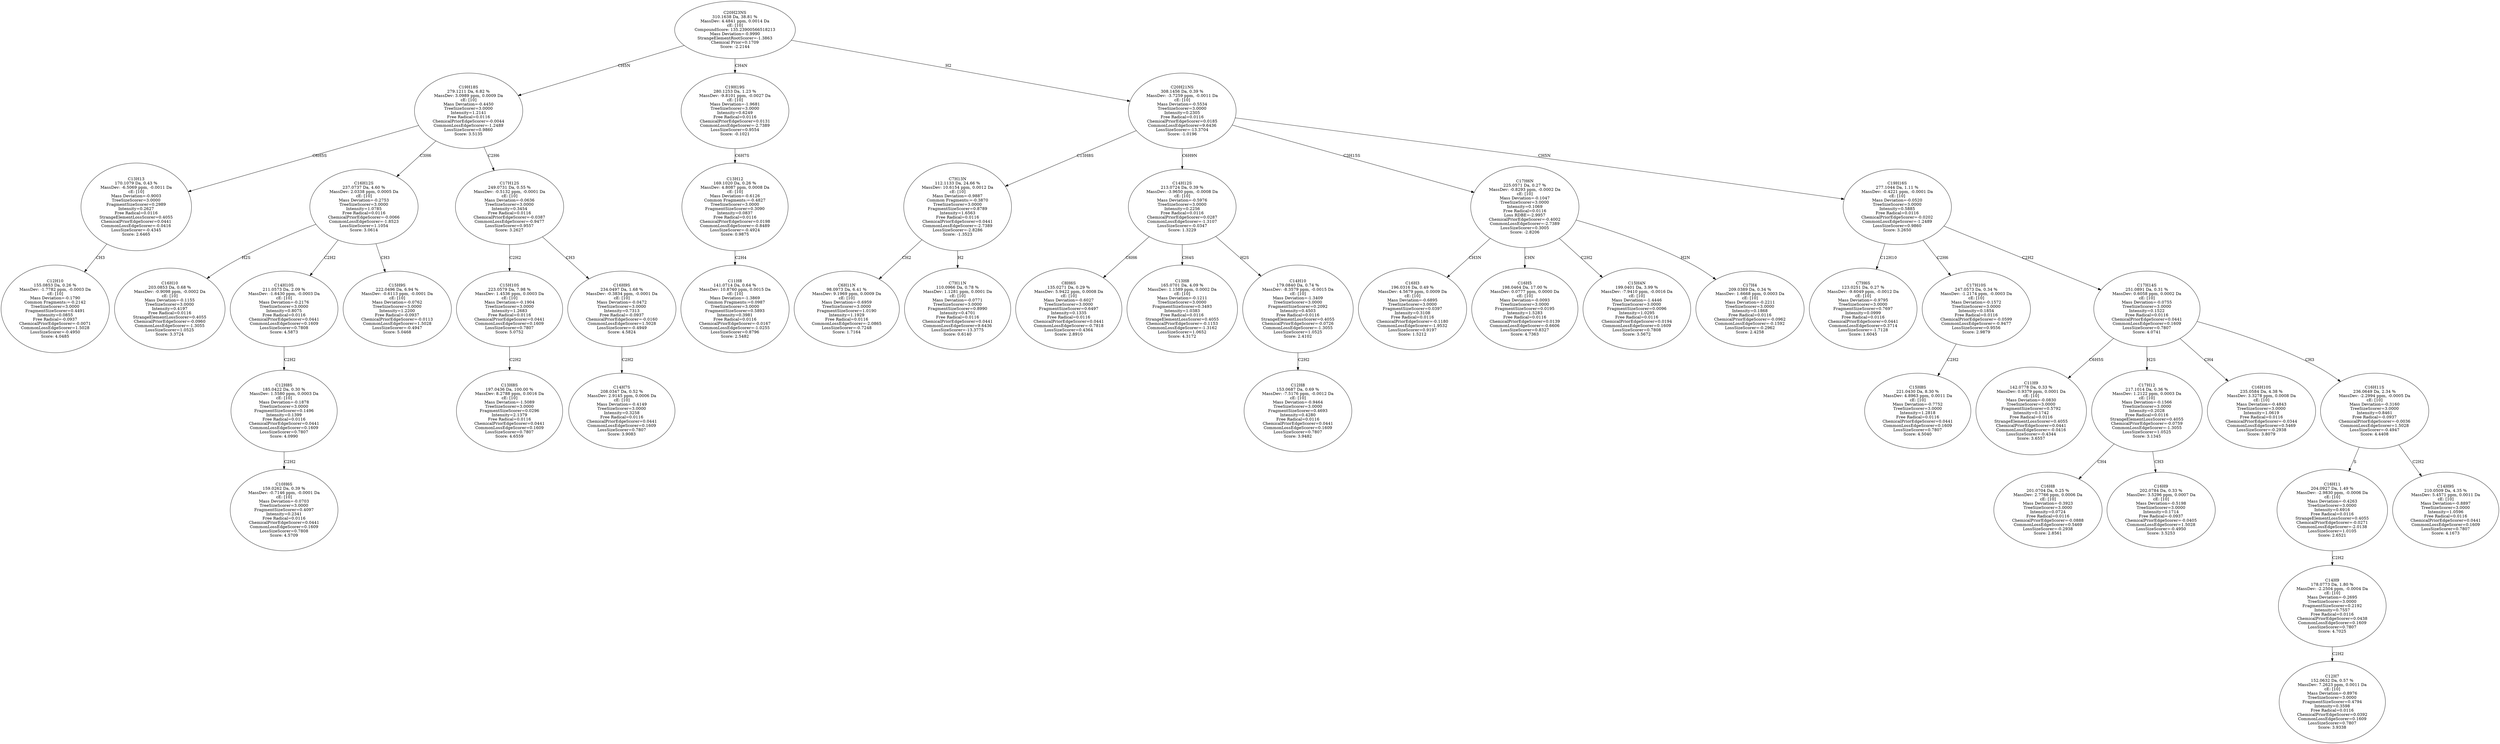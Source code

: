 strict digraph {
v1 [label="C12H10\n155.0853 Da, 0.26 %\nMassDev: -1.7782 ppm, -0.0003 Da\ncE: [10]\nMass Deviation=-0.1790\nCommon Fragments:=-0.2142\nTreeSizeScorer=3.0000\nFragmentSizeScorer=0.4491\nIntensity=0.0855\nFree Radical=-0.0937\nChemicalPriorEdgeScorer=-0.0071\nCommonLossEdgeScorer=1.5028\nLossSizeScorer=-0.4950\nScore: 4.0485"];
v2 [label="C13H13\n170.1079 Da, 0.43 %\nMassDev: -6.5069 ppm, -0.0011 Da\ncE: [10]\nMass Deviation=-0.9003\nTreeSizeScorer=3.0000\nFragmentSizeScorer=0.2989\nIntensity=0.2627\nFree Radical=0.0116\nStrangeElementLossScorer=0.4055\nChemicalPriorEdgeScorer=0.0441\nCommonLossEdgeScorer=-0.0416\nLossSizeScorer=-0.4345\nScore: 2.6465"];
v3 [label="C16H10\n203.0853 Da, 0.68 %\nMassDev: -0.9098 ppm, -0.0002 Da\ncE: [10]\nMass Deviation=-0.1155\nTreeSizeScorer=3.0000\nIntensity=0.4197\nFree Radical=0.0116\nStrangeElementLossScorer=0.4055\nChemicalPriorEdgeScorer=-0.0960\nCommonLossEdgeScorer=-1.3055\nLossSizeScorer=1.0525\nScore: 3.3724"];
v4 [label="C10H6S\n159.0262 Da, 0.39 %\nMassDev: -0.7146 ppm, -0.0001 Da\ncE: [10]\nMass Deviation=-0.0703\nTreeSizeScorer=3.0000\nFragmentSizeScorer=0.4097\nIntensity=0.2341\nFree Radical=0.0116\nChemicalPriorEdgeScorer=0.0441\nCommonLossEdgeScorer=0.1609\nLossSizeScorer=0.7808\nScore: 4.5709"];
v5 [label="C12H8S\n185.0422 Da, 0.30 %\nMassDev: 1.5580 ppm, 0.0003 Da\ncE: [10]\nMass Deviation=-0.1878\nTreeSizeScorer=3.0000\nFragmentSizeScorer=0.1496\nIntensity=0.1399\nFree Radical=0.0116\nChemicalPriorEdgeScorer=0.0441\nCommonLossEdgeScorer=0.1609\nLossSizeScorer=0.7807\nScore: 4.0990"];
v6 [label="C14H10S\n211.0573 Da, 2.09 %\nMassDev: -1.6430 ppm, -0.0003 Da\ncE: [10]\nMass Deviation=-0.2176\nTreeSizeScorer=3.0000\nIntensity=0.8075\nFree Radical=0.0116\nChemicalPriorEdgeScorer=0.0441\nCommonLossEdgeScorer=0.1609\nLossSizeScorer=0.7808\nScore: 4.5873"];
v7 [label="C15H9S\n222.0496 Da, 6.94 %\nMassDev: -0.6113 ppm, -0.0001 Da\ncE: [10]\nMass Deviation=-0.0762\nTreeSizeScorer=3.0000\nIntensity=1.2200\nFree Radical=-0.0937\nChemicalPriorEdgeScorer=-0.0113\nCommonLossEdgeScorer=1.5028\nLossSizeScorer=-0.4947\nScore: 5.0468"];
v8 [label="C16H12S\n237.0737 Da, 4.60 %\nMassDev: 2.0338 ppm, 0.0005 Da\ncE: [10]\nMass Deviation=-0.2753\nTreeSizeScorer=3.0000\nIntensity=1.0785\nFree Radical=0.0116\nChemicalPriorEdgeScorer=-0.0066\nCommonLossEdgeScorer=-1.8523\nLossSizeScorer=1.1054\nScore: 3.0614"];
v9 [label="C13H8S\n197.0436 Da, 100.00 %\nMassDev: 8.2788 ppm, 0.0016 Da\ncE: [10]\nMass Deviation=-1.5089\nTreeSizeScorer=3.0000\nFragmentSizeScorer=0.0296\nIntensity=2.1379\nFree Radical=0.0116\nChemicalPriorEdgeScorer=0.0441\nCommonLossEdgeScorer=0.1609\nLossSizeScorer=0.7807\nScore: 4.6559"];
v10 [label="C15H10S\n223.0579 Da, 7.98 %\nMassDev: 1.4536 ppm, 0.0003 Da\ncE: [10]\nMass Deviation=-0.1904\nTreeSizeScorer=3.0000\nIntensity=1.2683\nFree Radical=0.0116\nChemicalPriorEdgeScorer=0.0441\nCommonLossEdgeScorer=0.1609\nLossSizeScorer=0.7807\nScore: 5.0752"];
v11 [label="C14H7S\n208.0347 Da, 0.52 %\nMassDev: 2.9145 ppm, 0.0006 Da\ncE: [10]\nMass Deviation=-0.4149\nTreeSizeScorer=3.0000\nIntensity=0.3258\nFree Radical=0.0116\nChemicalPriorEdgeScorer=0.0441\nCommonLossEdgeScorer=0.1609\nLossSizeScorer=0.7807\nScore: 3.9083"];
v12 [label="C16H9S\n234.0497 Da, 1.68 %\nMassDev: -0.3834 ppm, -0.0001 Da\ncE: [10]\nMass Deviation=-0.0472\nTreeSizeScorer=3.0000\nIntensity=0.7313\nFree Radical=-0.0937\nChemicalPriorEdgeScorer=-0.0160\nCommonLossEdgeScorer=1.5028\nLossSizeScorer=-0.4949\nScore: 4.5824"];
v13 [label="C17H12S\n249.0731 Da, 0.55 %\nMassDev: -0.5132 ppm, -0.0001 Da\ncE: [10]\nMass Deviation=-0.0636\nTreeSizeScorer=3.0000\nIntensity=0.3454\nFree Radical=0.0116\nChemicalPriorEdgeScorer=-0.0387\nCommonLossEdgeScorer=-0.9477\nLossSizeScorer=0.9557\nScore: 3.2627"];
v14 [label="C19H18S\n279.1211 Da, 6.82 %\nMassDev: 3.0989 ppm, 0.0009 Da\ncE: [10]\nMass Deviation=-0.4450\nTreeSizeScorer=3.0000\nIntensity=1.2141\nFree Radical=0.0116\nChemicalPriorEdgeScorer=-0.0044\nCommonLossEdgeScorer=-1.2489\nLossSizeScorer=0.9860\nScore: 3.5135"];
v15 [label="C11H8\n141.0714 Da, 0.64 %\nMassDev: 10.8760 ppm, 0.0015 Da\ncE: [10]\nMass Deviation=-1.3869\nCommon Fragments:=0.0987\nTreeSizeScorer=3.0000\nFragmentSizeScorer=0.5893\nIntensity=0.3981\nFree Radical=0.0116\nChemicalPriorEdgeScorer=-0.0167\nCommonLossEdgeScorer=-1.0255\nLossSizeScorer=0.8796\nScore: 2.5482"];
v16 [label="C13H12\n169.1020 Da, 0.26 %\nMassDev: 4.8087 ppm, 0.0008 Da\ncE: [10]\nMass Deviation=-0.6126\nCommon Fragments:=-0.4827\nTreeSizeScorer=3.0000\nFragmentSizeScorer=0.3090\nIntensity=0.0837\nFree Radical=0.0116\nChemicalPriorEdgeScorer=0.0198\nCommonLossEdgeScorer=-0.8489\nLossSizeScorer=-0.4924\nScore: 0.9875"];
v17 [label="C19H19S\n280.1253 Da, 1.23 %\nMassDev: -9.8101 ppm, -0.0027 Da\ncE: [10]\nMass Deviation=-1.9681\nTreeSizeScorer=3.0000\nIntensity=0.6249\nFree Radical=0.0116\nChemicalPriorEdgeScorer=0.0131\nCommonLossEdgeScorer=-2.7389\nLossSizeScorer=0.9554\nScore: -0.1021"];
v18 [label="C6H11N\n98.0973 Da, 6.41 %\nMassDev: 9.1969 ppm, 0.0009 Da\ncE: [10]\nMass Deviation=-0.6959\nTreeSizeScorer=3.0000\nFragmentSizeScorer=1.0190\nIntensity=1.1929\nFree Radical=0.0116\nCommonLossEdgeScorer=-2.0865\nLossSizeScorer=-0.7248\nScore: 1.7164"];
v19 [label="C7H11N\n110.0966 Da, 0.78 %\nMassDev: 1.1281 ppm, 0.0001 Da\ncE: [10]\nMass Deviation=-0.0771\nTreeSizeScorer=3.0000\nFragmentSizeScorer=0.8990\nIntensity=0.4701\nFree Radical=0.0116\nChemicalPriorEdgeScorer=0.0441\nCommonLossEdgeScorer=9.6436\nLossSizeScorer=-13.3775\nScore: 0.6140"];
v20 [label="C7H13N\n112.1133 Da, 24.66 %\nMassDev: 10.6154 ppm, 0.0012 Da\ncE: [10]\nMass Deviation=-0.9887\nCommon Fragments:=-0.3870\nTreeSizeScorer=3.0000\nFragmentSizeScorer=0.8789\nIntensity=1.6563\nFree Radical=0.0116\nChemicalPriorEdgeScorer=0.0441\nCommonLossEdgeScorer=-2.7389\nLossSizeScorer=-2.8286\nScore: -1.3523"];
v21 [label="C8H6S\n135.0271 Da, 0.29 %\nMassDev: 5.9422 ppm, 0.0008 Da\ncE: [10]\nMass Deviation=-0.6027\nTreeSizeScorer=3.0000\nFragmentSizeScorer=0.6497\nIntensity=0.1335\nFree Radical=0.0116\nChemicalPriorEdgeScorer=0.0441\nCommonLossEdgeScorer=-0.7818\nLossSizeScorer=0.4364\nScore: 2.8910"];
v22 [label="C13H8\n165.0701 Da, 4.09 %\nMassDev: 1.1589 ppm, 0.0002 Da\ncE: [10]\nMass Deviation=-0.1211\nTreeSizeScorer=3.0000\nFragmentSizeScorer=0.3493\nIntensity=1.0383\nFree Radical=0.0116\nStrangeElementLossScorer=0.4055\nChemicalPriorEdgeScorer=-0.1153\nCommonLossEdgeScorer=-1.3162\nLossSizeScorer=1.0652\nScore: 4.3172"];
v23 [label="C12H8\n153.0687 Da, 0.69 %\nMassDev: -7.5176 ppm, -0.0012 Da\ncE: [10]\nMass Deviation=-0.9464\nTreeSizeScorer=3.0000\nFragmentSizeScorer=0.4693\nIntensity=0.4280\nFree Radical=0.0116\nChemicalPriorEdgeScorer=0.0441\nCommonLossEdgeScorer=0.1609\nLossSizeScorer=0.7807\nScore: 3.9482"];
v24 [label="C14H10\n179.0840 Da, 0.74 %\nMassDev: -8.3579 ppm, -0.0015 Da\ncE: [10]\nMass Deviation=-1.3409\nTreeSizeScorer=3.0000\nFragmentSizeScorer=0.2092\nIntensity=0.4503\nFree Radical=0.0116\nStrangeElementLossScorer=0.4055\nChemicalPriorEdgeScorer=-0.0726\nCommonLossEdgeScorer=-1.3055\nLossSizeScorer=1.0525\nScore: 2.4102"];
v25 [label="C14H12S\n213.0724 Da, 0.39 %\nMassDev: -3.9650 ppm, -0.0008 Da\ncE: [10]\nMass Deviation=-0.5976\nTreeSizeScorer=3.0000\nIntensity=0.2256\nFree Radical=0.0116\nChemicalPriorEdgeScorer=0.0287\nCommonLossEdgeScorer=-1.3107\nLossSizeScorer=-0.0347\nScore: 1.3229"];
v26 [label="C16H3\n196.0316 Da, 0.49 %\nMassDev: 4.5679 ppm, 0.0009 Da\ncE: [10]\nMass Deviation=-0.6895\nTreeSizeScorer=3.0000\nFragmentSizeScorer=0.0397\nIntensity=0.3108\nFree Radical=0.0116\nChemicalPriorEdgeScorer=-0.1180\nCommonLossEdgeScorer=-1.9532\nLossSizeScorer=0.9197\nScore: 1.5212"];
v27 [label="C16H5\n198.0464 Da, 17.00 %\nMassDev: 0.0777 ppm, 0.0000 Da\ncE: [10]\nMass Deviation=-0.0093\nTreeSizeScorer=3.0000\nFragmentSizeScorer=0.0195\nIntensity=1.5283\nFree Radical=0.0116\nChemicalPriorEdgeScorer=0.0139\nCommonLossEdgeScorer=-0.6606\nLossSizeScorer=0.8327\nScore: 4.7363"];
v28 [label="C15H4N\n199.0401 Da, 3.99 %\nMassDev: -7.9410 ppm, -0.0016 Da\ncE: [10]\nMass Deviation=-1.4446\nTreeSizeScorer=3.0000\nFragmentSizeScorer=0.0096\nIntensity=1.0295\nFree Radical=0.0116\nChemicalPriorEdgeScorer=0.0194\nCommonLossEdgeScorer=0.1609\nLossSizeScorer=0.7808\nScore: 3.5672"];
v29 [label="C17H4\n209.0389 Da, 0.34 %\nMassDev: 1.6668 ppm, 0.0003 Da\ncE: [10]\nMass Deviation=-0.2211\nTreeSizeScorer=3.0000\nIntensity=0.1868\nFree Radical=0.0116\nChemicalPriorEdgeScorer=-0.0962\nCommonLossEdgeScorer=-0.1592\nLossSizeScorer=-0.2962\nScore: 2.4258"];
v30 [label="C17H6N\n225.0571 Da, 0.27 %\nMassDev: -0.8293 ppm, -0.0002 Da\ncE: [10]\nMass Deviation=-0.1047\nTreeSizeScorer=3.0000\nIntensity=0.1069\nFree Radical=0.0116\nLoss RDBE=-2.9957\nChemicalPriorEdgeScorer=-0.4002\nCommonLossEdgeScorer=-2.7389\nLossSizeScorer=0.3005\nScore: -2.8206"];
v31 [label="C7H6S\n123.0251 Da, 0.27 %\nMassDev: -9.6049 ppm, -0.0012 Da\ncE: [10]\nMass Deviation=-0.9795\nTreeSizeScorer=3.0000\nFragmentSizeScorer=0.7697\nIntensity=0.0999\nFree Radical=0.0116\nChemicalPriorEdgeScorer=0.0441\nCommonLossEdgeScorer=0.3714\nLossSizeScorer=-1.7128\nScore: 1.6045"];
v32 [label="C15H8S\n221.0430 Da, 8.30 %\nMassDev: 4.8963 ppm, 0.0011 Da\ncE: [10]\nMass Deviation=-0.7752\nTreeSizeScorer=3.0000\nIntensity=1.2818\nFree Radical=0.0116\nChemicalPriorEdgeScorer=0.0441\nCommonLossEdgeScorer=0.1609\nLossSizeScorer=0.7807\nScore: 4.5040"];
v33 [label="C17H10S\n247.0573 Da, 0.34 %\nMassDev: -1.2174 ppm, -0.0003 Da\ncE: [10]\nMass Deviation=-0.1572\nTreeSizeScorer=3.0000\nIntensity=0.1854\nFree Radical=0.0116\nChemicalPriorEdgeScorer=-0.0599\nCommonLossEdgeScorer=-0.9477\nLossSizeScorer=0.9556\nScore: 2.9879"];
v34 [label="C11H9\n142.0778 Da, 0.33 %\nMassDev: 0.9379 ppm, 0.0001 Da\ncE: [10]\nMass Deviation=-0.0830\nTreeSizeScorer=3.0000\nFragmentSizeScorer=0.5792\nIntensity=0.1742\nFree Radical=0.0116\nStrangeElementLossScorer=0.4055\nChemicalPriorEdgeScorer=0.0441\nCommonLossEdgeScorer=-0.0416\nLossSizeScorer=-0.4344\nScore: 3.6557"];
v35 [label="C16H8\n201.0704 Da, 0.25 %\nMassDev: 2.7766 ppm, 0.0006 Da\ncE: [10]\nMass Deviation=-0.3923\nTreeSizeScorer=3.0000\nIntensity=0.0724\nFree Radical=0.0116\nChemicalPriorEdgeScorer=-0.0888\nCommonLossEdgeScorer=0.5469\nLossSizeScorer=-0.2938\nScore: 2.8561"];
v36 [label="C16H9\n202.0784 Da, 0.33 %\nMassDev: 3.5296 ppm, 0.0007 Da\ncE: [10]\nMass Deviation=-0.5198\nTreeSizeScorer=3.0000\nIntensity=0.1714\nFree Radical=-0.0937\nChemicalPriorEdgeScorer=-0.0405\nCommonLossEdgeScorer=1.5028\nLossSizeScorer=-0.4950\nScore: 3.5253"];
v37 [label="C17H12\n217.1014 Da, 0.36 %\nMassDev: 1.2122 ppm, 0.0003 Da\ncE: [10]\nMass Deviation=-0.1566\nTreeSizeScorer=3.0000\nIntensity=0.2028\nFree Radical=0.0116\nStrangeElementLossScorer=0.4055\nChemicalPriorEdgeScorer=-0.0759\nCommonLossEdgeScorer=-1.3055\nLossSizeScorer=1.0525\nScore: 3.1345"];
v38 [label="C16H10S\n235.0584 Da, 4.38 %\nMassDev: 3.3278 ppm, 0.0008 Da\ncE: [10]\nMass Deviation=-0.4843\nTreeSizeScorer=3.0000\nIntensity=1.0619\nFree Radical=0.0116\nChemicalPriorEdgeScorer=-0.0344\nCommonLossEdgeScorer=0.5469\nLossSizeScorer=-0.2938\nScore: 3.8079"];
v39 [label="C12H7\n152.0632 Da, 0.57 %\nMassDev: 7.2623 ppm, 0.0011 Da\ncE: [10]\nMass Deviation=-0.8976\nTreeSizeScorer=3.0000\nFragmentSizeScorer=0.4794\nIntensity=0.3598\nFree Radical=0.0116\nChemicalPriorEdgeScorer=0.0392\nCommonLossEdgeScorer=0.1609\nLossSizeScorer=0.7807\nScore: 3.9338"];
v40 [label="C14H9\n178.0773 Da, 1.80 %\nMassDev: -2.2504 ppm, -0.0004 Da\ncE: [10]\nMass Deviation=-0.2695\nTreeSizeScorer=3.0000\nFragmentSizeScorer=0.2192\nIntensity=0.7557\nFree Radical=0.0116\nChemicalPriorEdgeScorer=0.0438\nCommonLossEdgeScorer=0.1609\nLossSizeScorer=0.7807\nScore: 4.7025"];
v41 [label="C16H11\n204.0927 Da, 1.49 %\nMassDev: -2.9830 ppm, -0.0006 Da\ncE: [10]\nMass Deviation=-0.4263\nTreeSizeScorer=3.0000\nIntensity=0.6916\nFree Radical=0.0116\nStrangeElementLossScorer=0.4055\nChemicalPriorEdgeScorer=-0.0271\nCommonLossEdgeScorer=-2.0138\nLossSizeScorer=1.0105\nScore: 2.6521"];
v42 [label="C14H9S\n210.0509 Da, 4.35 %\nMassDev: 5.4571 ppm, 0.0011 Da\ncE: [10]\nMass Deviation=-0.8897\nTreeSizeScorer=3.0000\nIntensity=1.0596\nFree Radical=0.0116\nChemicalPriorEdgeScorer=0.0441\nCommonLossEdgeScorer=0.1609\nLossSizeScorer=0.7807\nScore: 4.1673"];
v43 [label="C16H11S\n236.0649 Da, 2.34 %\nMassDev: -2.2994 ppm, -0.0005 Da\ncE: [10]\nMass Deviation=-0.3160\nTreeSizeScorer=3.0000\nIntensity=0.8461\nFree Radical=-0.0937\nChemicalPriorEdgeScorer=-0.0036\nCommonLossEdgeScorer=1.5028\nLossSizeScorer=-0.4947\nScore: 4.4408"];
v44 [label="C17H14S\n251.0891 Da, 0.31 %\nMassDev: 0.6058 ppm, 0.0002 Da\ncE: [10]\nMass Deviation=-0.0755\nTreeSizeScorer=3.0000\nIntensity=0.1522\nFree Radical=0.0116\nChemicalPriorEdgeScorer=0.0441\nCommonLossEdgeScorer=0.1609\nLossSizeScorer=0.7807\nScore: 4.0741"];
v45 [label="C19H16S\n277.1044 Da, 1.11 %\nMassDev: -0.4221 ppm, -0.0001 Da\ncE: [10]\nMass Deviation=-0.0520\nTreeSizeScorer=3.0000\nIntensity=0.5885\nFree Radical=0.0116\nChemicalPriorEdgeScorer=-0.0202\nCommonLossEdgeScorer=-1.2489\nLossSizeScorer=0.9860\nScore: 3.2650"];
v46 [label="C20H21NS\n308.1456 Da, 0.39 %\nMassDev: -3.7259 ppm, -0.0011 Da\ncE: [10]\nMass Deviation=-0.5534\nTreeSizeScorer=3.0000\nIntensity=0.2305\nFree Radical=0.0116\nChemicalPriorEdgeScorer=0.0185\nCommonLossEdgeScorer=9.6436\nLossSizeScorer=-13.3704\nScore: -1.0196"];
v47 [label="C20H23NS\n310.1638 Da, 38.81 %\nMassDev: 4.4841 ppm, 0.0014 Da\ncE: [10]\nCompoundScore: 135.23900566518213\nMass Deviation=-0.9990\nStrangeElementRootScorer=-1.3863\nChemical Prior=0.1709\nScore: -2.2144"];
v2 -> v1 [label="CH3"];
v14 -> v2 [label="C6H5S"];
v8 -> v3 [label="H2S"];
v5 -> v4 [label="C2H2"];
v6 -> v5 [label="C2H2"];
v8 -> v6 [label="C2H2"];
v8 -> v7 [label="CH3"];
v14 -> v8 [label="C3H6"];
v10 -> v9 [label="C2H2"];
v13 -> v10 [label="C2H2"];
v12 -> v11 [label="C2H2"];
v13 -> v12 [label="CH3"];
v14 -> v13 [label="C2H6"];
v47 -> v14 [label="CH5N"];
v16 -> v15 [label="C2H4"];
v17 -> v16 [label="C6H7S"];
v47 -> v17 [label="CH4N"];
v20 -> v18 [label="CH2"];
v20 -> v19 [label="H2"];
v46 -> v20 [label="C13H8S"];
v25 -> v21 [label="C6H6"];
v25 -> v22 [label="CH4S"];
v24 -> v23 [label="C2H2"];
v25 -> v24 [label="H2S"];
v46 -> v25 [label="C6H9N"];
v30 -> v26 [label="CH3N"];
v30 -> v27 [label="CHN"];
v30 -> v28 [label="C2H2"];
v30 -> v29 [label="H2N"];
v46 -> v30 [label="C3H15S"];
v45 -> v31 [label="C12H10"];
v33 -> v32 [label="C2H2"];
v45 -> v33 [label="C2H6"];
v44 -> v34 [label="C6H5S"];
v37 -> v35 [label="CH4"];
v37 -> v36 [label="CH3"];
v44 -> v37 [label="H2S"];
v44 -> v38 [label="CH4"];
v40 -> v39 [label="C2H2"];
v41 -> v40 [label="C2H2"];
v43 -> v41 [label="S"];
v43 -> v42 [label="C2H2"];
v44 -> v43 [label="CH3"];
v45 -> v44 [label="C2H2"];
v46 -> v45 [label="CH5N"];
v47 -> v46 [label="H2"];
}